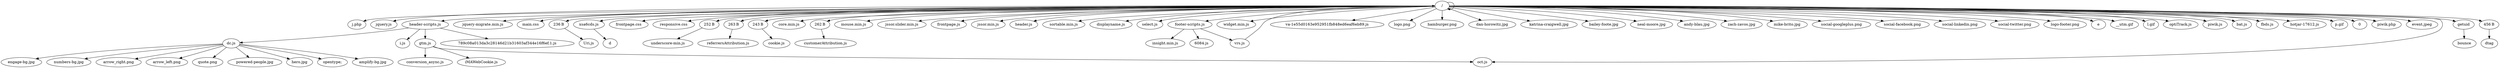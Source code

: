 strict digraph G {
ratio=compress;
concentrate=true;
"/" -> "/";
"/" -> "j.php";
"/" -> "jquery.js";
"/" -> "header-scripts.js";
"/" -> "jquery-migrate.min.js";
"/" -> "main.css";
"236 B" -> "Uri.js";
"/" -> "xsa6cds.js";
"/" -> "frontpage.css";
"/" -> "responsive.css";
"252 B" -> "underscore-min.js";
"263 B" -> "referrersAttribution.js";
"243 B" -> "cookie.js";
"/" -> "core.min.js";
"262 B" -> "customerAttribution.js";
"/" -> "mouse.min.js";
"/" -> "jssor.slider.min.js";
"/" -> "frontpage.js";
"/" -> "jssor.min.js";
"/" -> "header.js";
"/" -> "sortable.min.js";
"/" -> "displayname.js";
"/" -> "select.js";
"/" -> "footer-scripts.js";
"/" -> "widget.min.js";
"/" -> "oct.js";
"/" -> "va-1e55d0163e952951fb848ed6eaf6eb89.js";
"/" -> "logo.png";
"/" -> "hamburger.png";
"xsa6cds.js" -> "d";
"/" -> "dan-horowitz.jpg";
"/" -> "katrina-craigwell.jpg";
"header-scripts.js" -> "dc.js";
"/" -> "bailey-foote.jpg";
"/" -> "neal-moore.jpg";
"header-scripts.js" -> "i.js";
"header-scripts.js" -> "gtm.js";
"/" -> "andy-blau.jpg";
"header-scripts.js" -> "789c08a013da3c28146d21b31603af344e16f6ef.1.js";
"/" -> "zach-zavos.jpg";
"/" -> "mike-brito.jpg";
"/" -> "social-googleplus.png";
"/" -> "social-facebook.png";
"/" -> "social-linkedin.png";
"/" -> "social-twitter.png";
"/" -> "logo-footer.png";
"/" -> "e";
"/" -> "e";
"dc.js" -> "hero.jpg";
"dc.js" -> "opentype;";
"dc.js" -> "amplify-bg.jpg";
"dc.js" -> "engage-bg.jpg";
"dc.js" -> "numbers-bg.jpg";
"dc.js" -> "arrow_right.png";
"dc.js" -> "arrow_left.png";
"dc.js" -> "quote.png";
"dc.js" -> "powered-people.jpg";
"/" -> "__utm.gif";
"footer-scripts.js" -> "vrs.js";
"footer-scripts.js" -> "insight.min.js";
"/" -> "l.gif";
"/" -> "__utm.gif";
"footer-scripts.js" -> "6084.js";
"gtm.js" -> "conversion_async.js";
"/" -> "optiTrack.js";
"/" -> "piwik.js";
"gtm.js" -> "oct.js";
"/" -> "bat.js";
"/" -> "fbds.js";
"/" -> "hotjar-17612.js";
"gtm.js" -> "iMAWebCookie.js";
"vrs.js" -> "/";
"/" -> "/";
"/" -> "p.gif";
"/" -> "/";
"/" -> "/";
"/" -> "/";
"/" -> "/";
"/" -> "/";
"/" -> "/";
"/" -> "0";
"/" -> "0";
"/" -> "piwik.php";
"/" -> "/";
"/" -> "/";
"/" -> "/";
"/" -> "/";
"/" -> "/";
"/" -> "event.jpeg";
"/" -> "getuid";
"getuid" -> "bounce";
"456 B" -> "dtag";
"/" -> "243 B";
"/" -> "252 B";
"/" -> "456 B";
"/" -> "263 B";
"/" -> "236 B";
"/" -> "262 B";
}
